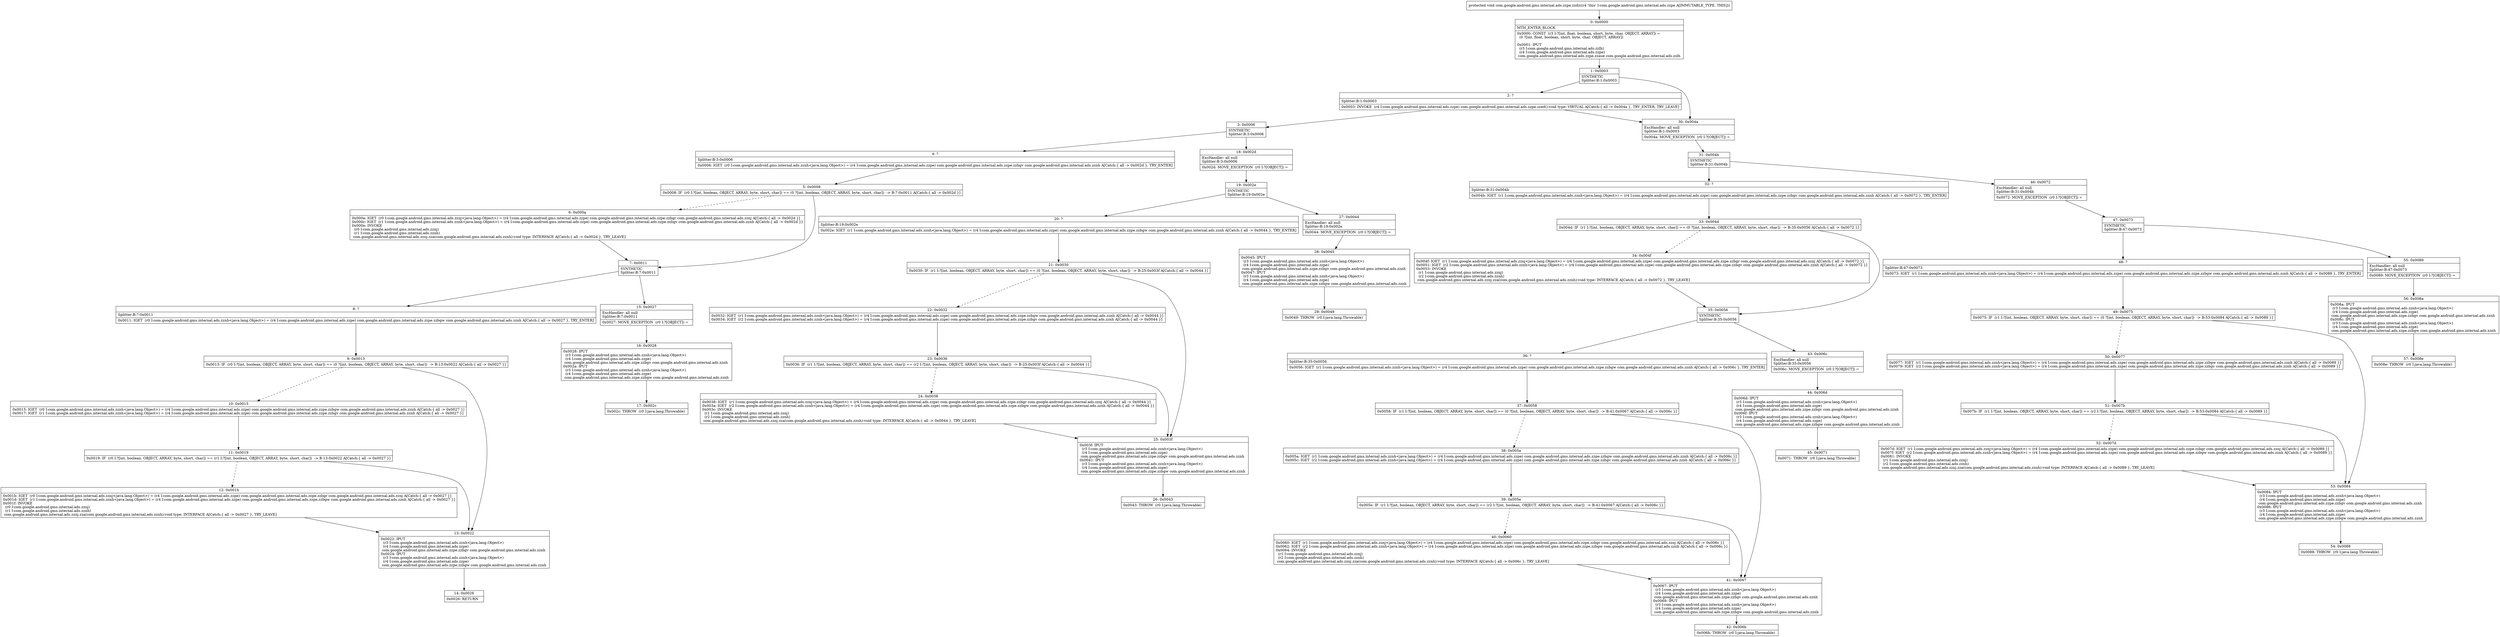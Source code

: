 digraph "CFG forcom.google.android.gms.internal.ads.zzpe.zzdz()V" {
Node_0 [shape=record,label="{0\:\ 0x0000|MTH_ENTER_BLOCK\l|0x0000: CONST  (r3 I:?[int, float, boolean, short, byte, char, OBJECT, ARRAY]) = \l  (0 ?[int, float, boolean, short, byte, char, OBJECT, ARRAY])\l \l0x0001: IPUT  \l  (r3 I:com.google.android.gms.internal.ads.zzlh)\l  (r4 I:com.google.android.gms.internal.ads.zzpe)\l com.google.android.gms.internal.ads.zzpe.zzaue com.google.android.gms.internal.ads.zzlh \l}"];
Node_1 [shape=record,label="{1\:\ 0x0003|SYNTHETIC\lSplitter:B:1:0x0003\l}"];
Node_2 [shape=record,label="{2\:\ ?|Splitter:B:1:0x0003\l|0x0003: INVOKE  (r4 I:com.google.android.gms.internal.ads.zzpe) com.google.android.gms.internal.ads.zzpe.zzed():void type: VIRTUAL A[Catch:\{ all \-\> 0x004a \}, TRY_ENTER, TRY_LEAVE]\l}"];
Node_3 [shape=record,label="{3\:\ 0x0006|SYNTHETIC\lSplitter:B:3:0x0006\l}"];
Node_4 [shape=record,label="{4\:\ ?|Splitter:B:3:0x0006\l|0x0006: IGET  (r0 I:com.google.android.gms.internal.ads.zznh\<java.lang.Object\>) = (r4 I:com.google.android.gms.internal.ads.zzpe) com.google.android.gms.internal.ads.zzpe.zzbgv com.google.android.gms.internal.ads.zznh A[Catch:\{ all \-\> 0x002d \}, TRY_ENTER]\l}"];
Node_5 [shape=record,label="{5\:\ 0x0008|0x0008: IF  (r0 I:?[int, boolean, OBJECT, ARRAY, byte, short, char]) == (0 ?[int, boolean, OBJECT, ARRAY, byte, short, char])  \-\> B:7:0x0011 A[Catch:\{ all \-\> 0x002d \}]\l}"];
Node_6 [shape=record,label="{6\:\ 0x000a|0x000a: IGET  (r0 I:com.google.android.gms.internal.ads.zznj\<java.lang.Object\>) = (r4 I:com.google.android.gms.internal.ads.zzpe) com.google.android.gms.internal.ads.zzpe.zzbgr com.google.android.gms.internal.ads.zznj A[Catch:\{ all \-\> 0x002d \}]\l0x000c: IGET  (r1 I:com.google.android.gms.internal.ads.zznh\<java.lang.Object\>) = (r4 I:com.google.android.gms.internal.ads.zzpe) com.google.android.gms.internal.ads.zzpe.zzbgv com.google.android.gms.internal.ads.zznh A[Catch:\{ all \-\> 0x002d \}]\l0x000e: INVOKE  \l  (r0 I:com.google.android.gms.internal.ads.zznj)\l  (r1 I:com.google.android.gms.internal.ads.zznh)\l com.google.android.gms.internal.ads.zznj.zza(com.google.android.gms.internal.ads.zznh):void type: INTERFACE A[Catch:\{ all \-\> 0x002d \}, TRY_LEAVE]\l}"];
Node_7 [shape=record,label="{7\:\ 0x0011|SYNTHETIC\lSplitter:B:7:0x0011\l}"];
Node_8 [shape=record,label="{8\:\ ?|Splitter:B:7:0x0011\l|0x0011: IGET  (r0 I:com.google.android.gms.internal.ads.zznh\<java.lang.Object\>) = (r4 I:com.google.android.gms.internal.ads.zzpe) com.google.android.gms.internal.ads.zzpe.zzbgw com.google.android.gms.internal.ads.zznh A[Catch:\{ all \-\> 0x0027 \}, TRY_ENTER]\l}"];
Node_9 [shape=record,label="{9\:\ 0x0013|0x0013: IF  (r0 I:?[int, boolean, OBJECT, ARRAY, byte, short, char]) == (0 ?[int, boolean, OBJECT, ARRAY, byte, short, char])  \-\> B:13:0x0022 A[Catch:\{ all \-\> 0x0027 \}]\l}"];
Node_10 [shape=record,label="{10\:\ 0x0015|0x0015: IGET  (r0 I:com.google.android.gms.internal.ads.zznh\<java.lang.Object\>) = (r4 I:com.google.android.gms.internal.ads.zzpe) com.google.android.gms.internal.ads.zzpe.zzbgw com.google.android.gms.internal.ads.zznh A[Catch:\{ all \-\> 0x0027 \}]\l0x0017: IGET  (r1 I:com.google.android.gms.internal.ads.zznh\<java.lang.Object\>) = (r4 I:com.google.android.gms.internal.ads.zzpe) com.google.android.gms.internal.ads.zzpe.zzbgv com.google.android.gms.internal.ads.zznh A[Catch:\{ all \-\> 0x0027 \}]\l}"];
Node_11 [shape=record,label="{11\:\ 0x0019|0x0019: IF  (r0 I:?[int, boolean, OBJECT, ARRAY, byte, short, char]) == (r1 I:?[int, boolean, OBJECT, ARRAY, byte, short, char])  \-\> B:13:0x0022 A[Catch:\{ all \-\> 0x0027 \}]\l}"];
Node_12 [shape=record,label="{12\:\ 0x001b|0x001b: IGET  (r0 I:com.google.android.gms.internal.ads.zznj\<java.lang.Object\>) = (r4 I:com.google.android.gms.internal.ads.zzpe) com.google.android.gms.internal.ads.zzpe.zzbgr com.google.android.gms.internal.ads.zznj A[Catch:\{ all \-\> 0x0027 \}]\l0x001d: IGET  (r1 I:com.google.android.gms.internal.ads.zznh\<java.lang.Object\>) = (r4 I:com.google.android.gms.internal.ads.zzpe) com.google.android.gms.internal.ads.zzpe.zzbgw com.google.android.gms.internal.ads.zznh A[Catch:\{ all \-\> 0x0027 \}]\l0x001f: INVOKE  \l  (r0 I:com.google.android.gms.internal.ads.zznj)\l  (r1 I:com.google.android.gms.internal.ads.zznh)\l com.google.android.gms.internal.ads.zznj.zza(com.google.android.gms.internal.ads.zznh):void type: INTERFACE A[Catch:\{ all \-\> 0x0027 \}, TRY_LEAVE]\l}"];
Node_13 [shape=record,label="{13\:\ 0x0022|0x0022: IPUT  \l  (r3 I:com.google.android.gms.internal.ads.zznh\<java.lang.Object\>)\l  (r4 I:com.google.android.gms.internal.ads.zzpe)\l com.google.android.gms.internal.ads.zzpe.zzbgv com.google.android.gms.internal.ads.zznh \l0x0024: IPUT  \l  (r3 I:com.google.android.gms.internal.ads.zznh\<java.lang.Object\>)\l  (r4 I:com.google.android.gms.internal.ads.zzpe)\l com.google.android.gms.internal.ads.zzpe.zzbgw com.google.android.gms.internal.ads.zznh \l}"];
Node_14 [shape=record,label="{14\:\ 0x0026|0x0026: RETURN   \l}"];
Node_15 [shape=record,label="{15\:\ 0x0027|ExcHandler: all null\lSplitter:B:7:0x0011\l|0x0027: MOVE_EXCEPTION  (r0 I:?[OBJECT]) =  \l}"];
Node_16 [shape=record,label="{16\:\ 0x0028|0x0028: IPUT  \l  (r3 I:com.google.android.gms.internal.ads.zznh\<java.lang.Object\>)\l  (r4 I:com.google.android.gms.internal.ads.zzpe)\l com.google.android.gms.internal.ads.zzpe.zzbgv com.google.android.gms.internal.ads.zznh \l0x002a: IPUT  \l  (r3 I:com.google.android.gms.internal.ads.zznh\<java.lang.Object\>)\l  (r4 I:com.google.android.gms.internal.ads.zzpe)\l com.google.android.gms.internal.ads.zzpe.zzbgw com.google.android.gms.internal.ads.zznh \l}"];
Node_17 [shape=record,label="{17\:\ 0x002c|0x002c: THROW  (r0 I:java.lang.Throwable) \l}"];
Node_18 [shape=record,label="{18\:\ 0x002d|ExcHandler: all null\lSplitter:B:3:0x0006\l|0x002d: MOVE_EXCEPTION  (r0 I:?[OBJECT]) =  \l}"];
Node_19 [shape=record,label="{19\:\ 0x002e|SYNTHETIC\lSplitter:B:19:0x002e\l}"];
Node_20 [shape=record,label="{20\:\ ?|Splitter:B:19:0x002e\l|0x002e: IGET  (r1 I:com.google.android.gms.internal.ads.zznh\<java.lang.Object\>) = (r4 I:com.google.android.gms.internal.ads.zzpe) com.google.android.gms.internal.ads.zzpe.zzbgw com.google.android.gms.internal.ads.zznh A[Catch:\{ all \-\> 0x0044 \}, TRY_ENTER]\l}"];
Node_21 [shape=record,label="{21\:\ 0x0030|0x0030: IF  (r1 I:?[int, boolean, OBJECT, ARRAY, byte, short, char]) == (0 ?[int, boolean, OBJECT, ARRAY, byte, short, char])  \-\> B:25:0x003f A[Catch:\{ all \-\> 0x0044 \}]\l}"];
Node_22 [shape=record,label="{22\:\ 0x0032|0x0032: IGET  (r1 I:com.google.android.gms.internal.ads.zznh\<java.lang.Object\>) = (r4 I:com.google.android.gms.internal.ads.zzpe) com.google.android.gms.internal.ads.zzpe.zzbgw com.google.android.gms.internal.ads.zznh A[Catch:\{ all \-\> 0x0044 \}]\l0x0034: IGET  (r2 I:com.google.android.gms.internal.ads.zznh\<java.lang.Object\>) = (r4 I:com.google.android.gms.internal.ads.zzpe) com.google.android.gms.internal.ads.zzpe.zzbgv com.google.android.gms.internal.ads.zznh A[Catch:\{ all \-\> 0x0044 \}]\l}"];
Node_23 [shape=record,label="{23\:\ 0x0036|0x0036: IF  (r1 I:?[int, boolean, OBJECT, ARRAY, byte, short, char]) == (r2 I:?[int, boolean, OBJECT, ARRAY, byte, short, char])  \-\> B:25:0x003f A[Catch:\{ all \-\> 0x0044 \}]\l}"];
Node_24 [shape=record,label="{24\:\ 0x0038|0x0038: IGET  (r1 I:com.google.android.gms.internal.ads.zznj\<java.lang.Object\>) = (r4 I:com.google.android.gms.internal.ads.zzpe) com.google.android.gms.internal.ads.zzpe.zzbgr com.google.android.gms.internal.ads.zznj A[Catch:\{ all \-\> 0x0044 \}]\l0x003a: IGET  (r2 I:com.google.android.gms.internal.ads.zznh\<java.lang.Object\>) = (r4 I:com.google.android.gms.internal.ads.zzpe) com.google.android.gms.internal.ads.zzpe.zzbgw com.google.android.gms.internal.ads.zznh A[Catch:\{ all \-\> 0x0044 \}]\l0x003c: INVOKE  \l  (r1 I:com.google.android.gms.internal.ads.zznj)\l  (r2 I:com.google.android.gms.internal.ads.zznh)\l com.google.android.gms.internal.ads.zznj.zza(com.google.android.gms.internal.ads.zznh):void type: INTERFACE A[Catch:\{ all \-\> 0x0044 \}, TRY_LEAVE]\l}"];
Node_25 [shape=record,label="{25\:\ 0x003f|0x003f: IPUT  \l  (r3 I:com.google.android.gms.internal.ads.zznh\<java.lang.Object\>)\l  (r4 I:com.google.android.gms.internal.ads.zzpe)\l com.google.android.gms.internal.ads.zzpe.zzbgv com.google.android.gms.internal.ads.zznh \l0x0041: IPUT  \l  (r3 I:com.google.android.gms.internal.ads.zznh\<java.lang.Object\>)\l  (r4 I:com.google.android.gms.internal.ads.zzpe)\l com.google.android.gms.internal.ads.zzpe.zzbgw com.google.android.gms.internal.ads.zznh \l}"];
Node_26 [shape=record,label="{26\:\ 0x0043|0x0043: THROW  (r0 I:java.lang.Throwable) \l}"];
Node_27 [shape=record,label="{27\:\ 0x0044|ExcHandler: all null\lSplitter:B:19:0x002e\l|0x0044: MOVE_EXCEPTION  (r0 I:?[OBJECT]) =  \l}"];
Node_28 [shape=record,label="{28\:\ 0x0045|0x0045: IPUT  \l  (r3 I:com.google.android.gms.internal.ads.zznh\<java.lang.Object\>)\l  (r4 I:com.google.android.gms.internal.ads.zzpe)\l com.google.android.gms.internal.ads.zzpe.zzbgv com.google.android.gms.internal.ads.zznh \l0x0047: IPUT  \l  (r3 I:com.google.android.gms.internal.ads.zznh\<java.lang.Object\>)\l  (r4 I:com.google.android.gms.internal.ads.zzpe)\l com.google.android.gms.internal.ads.zzpe.zzbgw com.google.android.gms.internal.ads.zznh \l}"];
Node_29 [shape=record,label="{29\:\ 0x0049|0x0049: THROW  (r0 I:java.lang.Throwable) \l}"];
Node_30 [shape=record,label="{30\:\ 0x004a|ExcHandler: all null\lSplitter:B:1:0x0003\l|0x004a: MOVE_EXCEPTION  (r0 I:?[OBJECT]) =  \l}"];
Node_31 [shape=record,label="{31\:\ 0x004b|SYNTHETIC\lSplitter:B:31:0x004b\l}"];
Node_32 [shape=record,label="{32\:\ ?|Splitter:B:31:0x004b\l|0x004b: IGET  (r1 I:com.google.android.gms.internal.ads.zznh\<java.lang.Object\>) = (r4 I:com.google.android.gms.internal.ads.zzpe) com.google.android.gms.internal.ads.zzpe.zzbgv com.google.android.gms.internal.ads.zznh A[Catch:\{ all \-\> 0x0072 \}, TRY_ENTER]\l}"];
Node_33 [shape=record,label="{33\:\ 0x004d|0x004d: IF  (r1 I:?[int, boolean, OBJECT, ARRAY, byte, short, char]) == (0 ?[int, boolean, OBJECT, ARRAY, byte, short, char])  \-\> B:35:0x0056 A[Catch:\{ all \-\> 0x0072 \}]\l}"];
Node_34 [shape=record,label="{34\:\ 0x004f|0x004f: IGET  (r1 I:com.google.android.gms.internal.ads.zznj\<java.lang.Object\>) = (r4 I:com.google.android.gms.internal.ads.zzpe) com.google.android.gms.internal.ads.zzpe.zzbgr com.google.android.gms.internal.ads.zznj A[Catch:\{ all \-\> 0x0072 \}]\l0x0051: IGET  (r2 I:com.google.android.gms.internal.ads.zznh\<java.lang.Object\>) = (r4 I:com.google.android.gms.internal.ads.zzpe) com.google.android.gms.internal.ads.zzpe.zzbgv com.google.android.gms.internal.ads.zznh A[Catch:\{ all \-\> 0x0072 \}]\l0x0053: INVOKE  \l  (r1 I:com.google.android.gms.internal.ads.zznj)\l  (r2 I:com.google.android.gms.internal.ads.zznh)\l com.google.android.gms.internal.ads.zznj.zza(com.google.android.gms.internal.ads.zznh):void type: INTERFACE A[Catch:\{ all \-\> 0x0072 \}, TRY_LEAVE]\l}"];
Node_35 [shape=record,label="{35\:\ 0x0056|SYNTHETIC\lSplitter:B:35:0x0056\l}"];
Node_36 [shape=record,label="{36\:\ ?|Splitter:B:35:0x0056\l|0x0056: IGET  (r1 I:com.google.android.gms.internal.ads.zznh\<java.lang.Object\>) = (r4 I:com.google.android.gms.internal.ads.zzpe) com.google.android.gms.internal.ads.zzpe.zzbgw com.google.android.gms.internal.ads.zznh A[Catch:\{ all \-\> 0x006c \}, TRY_ENTER]\l}"];
Node_37 [shape=record,label="{37\:\ 0x0058|0x0058: IF  (r1 I:?[int, boolean, OBJECT, ARRAY, byte, short, char]) == (0 ?[int, boolean, OBJECT, ARRAY, byte, short, char])  \-\> B:41:0x0067 A[Catch:\{ all \-\> 0x006c \}]\l}"];
Node_38 [shape=record,label="{38\:\ 0x005a|0x005a: IGET  (r1 I:com.google.android.gms.internal.ads.zznh\<java.lang.Object\>) = (r4 I:com.google.android.gms.internal.ads.zzpe) com.google.android.gms.internal.ads.zzpe.zzbgw com.google.android.gms.internal.ads.zznh A[Catch:\{ all \-\> 0x006c \}]\l0x005c: IGET  (r2 I:com.google.android.gms.internal.ads.zznh\<java.lang.Object\>) = (r4 I:com.google.android.gms.internal.ads.zzpe) com.google.android.gms.internal.ads.zzpe.zzbgv com.google.android.gms.internal.ads.zznh A[Catch:\{ all \-\> 0x006c \}]\l}"];
Node_39 [shape=record,label="{39\:\ 0x005e|0x005e: IF  (r1 I:?[int, boolean, OBJECT, ARRAY, byte, short, char]) == (r2 I:?[int, boolean, OBJECT, ARRAY, byte, short, char])  \-\> B:41:0x0067 A[Catch:\{ all \-\> 0x006c \}]\l}"];
Node_40 [shape=record,label="{40\:\ 0x0060|0x0060: IGET  (r1 I:com.google.android.gms.internal.ads.zznj\<java.lang.Object\>) = (r4 I:com.google.android.gms.internal.ads.zzpe) com.google.android.gms.internal.ads.zzpe.zzbgr com.google.android.gms.internal.ads.zznj A[Catch:\{ all \-\> 0x006c \}]\l0x0062: IGET  (r2 I:com.google.android.gms.internal.ads.zznh\<java.lang.Object\>) = (r4 I:com.google.android.gms.internal.ads.zzpe) com.google.android.gms.internal.ads.zzpe.zzbgw com.google.android.gms.internal.ads.zznh A[Catch:\{ all \-\> 0x006c \}]\l0x0064: INVOKE  \l  (r1 I:com.google.android.gms.internal.ads.zznj)\l  (r2 I:com.google.android.gms.internal.ads.zznh)\l com.google.android.gms.internal.ads.zznj.zza(com.google.android.gms.internal.ads.zznh):void type: INTERFACE A[Catch:\{ all \-\> 0x006c \}, TRY_LEAVE]\l}"];
Node_41 [shape=record,label="{41\:\ 0x0067|0x0067: IPUT  \l  (r3 I:com.google.android.gms.internal.ads.zznh\<java.lang.Object\>)\l  (r4 I:com.google.android.gms.internal.ads.zzpe)\l com.google.android.gms.internal.ads.zzpe.zzbgv com.google.android.gms.internal.ads.zznh \l0x0069: IPUT  \l  (r3 I:com.google.android.gms.internal.ads.zznh\<java.lang.Object\>)\l  (r4 I:com.google.android.gms.internal.ads.zzpe)\l com.google.android.gms.internal.ads.zzpe.zzbgw com.google.android.gms.internal.ads.zznh \l}"];
Node_42 [shape=record,label="{42\:\ 0x006b|0x006b: THROW  (r0 I:java.lang.Throwable) \l}"];
Node_43 [shape=record,label="{43\:\ 0x006c|ExcHandler: all null\lSplitter:B:35:0x0056\l|0x006c: MOVE_EXCEPTION  (r0 I:?[OBJECT]) =  \l}"];
Node_44 [shape=record,label="{44\:\ 0x006d|0x006d: IPUT  \l  (r3 I:com.google.android.gms.internal.ads.zznh\<java.lang.Object\>)\l  (r4 I:com.google.android.gms.internal.ads.zzpe)\l com.google.android.gms.internal.ads.zzpe.zzbgv com.google.android.gms.internal.ads.zznh \l0x006f: IPUT  \l  (r3 I:com.google.android.gms.internal.ads.zznh\<java.lang.Object\>)\l  (r4 I:com.google.android.gms.internal.ads.zzpe)\l com.google.android.gms.internal.ads.zzpe.zzbgw com.google.android.gms.internal.ads.zznh \l}"];
Node_45 [shape=record,label="{45\:\ 0x0071|0x0071: THROW  (r0 I:java.lang.Throwable) \l}"];
Node_46 [shape=record,label="{46\:\ 0x0072|ExcHandler: all null\lSplitter:B:31:0x004b\l|0x0072: MOVE_EXCEPTION  (r0 I:?[OBJECT]) =  \l}"];
Node_47 [shape=record,label="{47\:\ 0x0073|SYNTHETIC\lSplitter:B:47:0x0073\l}"];
Node_48 [shape=record,label="{48\:\ ?|Splitter:B:47:0x0073\l|0x0073: IGET  (r1 I:com.google.android.gms.internal.ads.zznh\<java.lang.Object\>) = (r4 I:com.google.android.gms.internal.ads.zzpe) com.google.android.gms.internal.ads.zzpe.zzbgw com.google.android.gms.internal.ads.zznh A[Catch:\{ all \-\> 0x0089 \}, TRY_ENTER]\l}"];
Node_49 [shape=record,label="{49\:\ 0x0075|0x0075: IF  (r1 I:?[int, boolean, OBJECT, ARRAY, byte, short, char]) == (0 ?[int, boolean, OBJECT, ARRAY, byte, short, char])  \-\> B:53:0x0084 A[Catch:\{ all \-\> 0x0089 \}]\l}"];
Node_50 [shape=record,label="{50\:\ 0x0077|0x0077: IGET  (r1 I:com.google.android.gms.internal.ads.zznh\<java.lang.Object\>) = (r4 I:com.google.android.gms.internal.ads.zzpe) com.google.android.gms.internal.ads.zzpe.zzbgw com.google.android.gms.internal.ads.zznh A[Catch:\{ all \-\> 0x0089 \}]\l0x0079: IGET  (r2 I:com.google.android.gms.internal.ads.zznh\<java.lang.Object\>) = (r4 I:com.google.android.gms.internal.ads.zzpe) com.google.android.gms.internal.ads.zzpe.zzbgv com.google.android.gms.internal.ads.zznh A[Catch:\{ all \-\> 0x0089 \}]\l}"];
Node_51 [shape=record,label="{51\:\ 0x007b|0x007b: IF  (r1 I:?[int, boolean, OBJECT, ARRAY, byte, short, char]) == (r2 I:?[int, boolean, OBJECT, ARRAY, byte, short, char])  \-\> B:53:0x0084 A[Catch:\{ all \-\> 0x0089 \}]\l}"];
Node_52 [shape=record,label="{52\:\ 0x007d|0x007d: IGET  (r1 I:com.google.android.gms.internal.ads.zznj\<java.lang.Object\>) = (r4 I:com.google.android.gms.internal.ads.zzpe) com.google.android.gms.internal.ads.zzpe.zzbgr com.google.android.gms.internal.ads.zznj A[Catch:\{ all \-\> 0x0089 \}]\l0x007f: IGET  (r2 I:com.google.android.gms.internal.ads.zznh\<java.lang.Object\>) = (r4 I:com.google.android.gms.internal.ads.zzpe) com.google.android.gms.internal.ads.zzpe.zzbgw com.google.android.gms.internal.ads.zznh A[Catch:\{ all \-\> 0x0089 \}]\l0x0081: INVOKE  \l  (r1 I:com.google.android.gms.internal.ads.zznj)\l  (r2 I:com.google.android.gms.internal.ads.zznh)\l com.google.android.gms.internal.ads.zznj.zza(com.google.android.gms.internal.ads.zznh):void type: INTERFACE A[Catch:\{ all \-\> 0x0089 \}, TRY_LEAVE]\l}"];
Node_53 [shape=record,label="{53\:\ 0x0084|0x0084: IPUT  \l  (r3 I:com.google.android.gms.internal.ads.zznh\<java.lang.Object\>)\l  (r4 I:com.google.android.gms.internal.ads.zzpe)\l com.google.android.gms.internal.ads.zzpe.zzbgv com.google.android.gms.internal.ads.zznh \l0x0086: IPUT  \l  (r3 I:com.google.android.gms.internal.ads.zznh\<java.lang.Object\>)\l  (r4 I:com.google.android.gms.internal.ads.zzpe)\l com.google.android.gms.internal.ads.zzpe.zzbgw com.google.android.gms.internal.ads.zznh \l}"];
Node_54 [shape=record,label="{54\:\ 0x0088|0x0088: THROW  (r0 I:java.lang.Throwable) \l}"];
Node_55 [shape=record,label="{55\:\ 0x0089|ExcHandler: all null\lSplitter:B:47:0x0073\l|0x0089: MOVE_EXCEPTION  (r0 I:?[OBJECT]) =  \l}"];
Node_56 [shape=record,label="{56\:\ 0x008a|0x008a: IPUT  \l  (r3 I:com.google.android.gms.internal.ads.zznh\<java.lang.Object\>)\l  (r4 I:com.google.android.gms.internal.ads.zzpe)\l com.google.android.gms.internal.ads.zzpe.zzbgv com.google.android.gms.internal.ads.zznh \l0x008c: IPUT  \l  (r3 I:com.google.android.gms.internal.ads.zznh\<java.lang.Object\>)\l  (r4 I:com.google.android.gms.internal.ads.zzpe)\l com.google.android.gms.internal.ads.zzpe.zzbgw com.google.android.gms.internal.ads.zznh \l}"];
Node_57 [shape=record,label="{57\:\ 0x008e|0x008e: THROW  (r0 I:java.lang.Throwable) \l}"];
MethodNode[shape=record,label="{protected void com.google.android.gms.internal.ads.zzpe.zzdz((r4 'this' I:com.google.android.gms.internal.ads.zzpe A[IMMUTABLE_TYPE, THIS])) }"];
MethodNode -> Node_0;
Node_0 -> Node_1;
Node_1 -> Node_2;
Node_1 -> Node_30;
Node_2 -> Node_3;
Node_2 -> Node_30;
Node_3 -> Node_4;
Node_3 -> Node_18;
Node_4 -> Node_5;
Node_5 -> Node_6[style=dashed];
Node_5 -> Node_7;
Node_6 -> Node_7;
Node_7 -> Node_8;
Node_7 -> Node_15;
Node_8 -> Node_9;
Node_9 -> Node_10[style=dashed];
Node_9 -> Node_13;
Node_10 -> Node_11;
Node_11 -> Node_12[style=dashed];
Node_11 -> Node_13;
Node_12 -> Node_13;
Node_13 -> Node_14;
Node_15 -> Node_16;
Node_16 -> Node_17;
Node_18 -> Node_19;
Node_19 -> Node_20;
Node_19 -> Node_27;
Node_20 -> Node_21;
Node_21 -> Node_22[style=dashed];
Node_21 -> Node_25;
Node_22 -> Node_23;
Node_23 -> Node_24[style=dashed];
Node_23 -> Node_25;
Node_24 -> Node_25;
Node_25 -> Node_26;
Node_27 -> Node_28;
Node_28 -> Node_29;
Node_30 -> Node_31;
Node_31 -> Node_32;
Node_31 -> Node_46;
Node_32 -> Node_33;
Node_33 -> Node_34[style=dashed];
Node_33 -> Node_35;
Node_34 -> Node_35;
Node_35 -> Node_36;
Node_35 -> Node_43;
Node_36 -> Node_37;
Node_37 -> Node_38[style=dashed];
Node_37 -> Node_41;
Node_38 -> Node_39;
Node_39 -> Node_40[style=dashed];
Node_39 -> Node_41;
Node_40 -> Node_41;
Node_41 -> Node_42;
Node_43 -> Node_44;
Node_44 -> Node_45;
Node_46 -> Node_47;
Node_47 -> Node_48;
Node_47 -> Node_55;
Node_48 -> Node_49;
Node_49 -> Node_50[style=dashed];
Node_49 -> Node_53;
Node_50 -> Node_51;
Node_51 -> Node_52[style=dashed];
Node_51 -> Node_53;
Node_52 -> Node_53;
Node_53 -> Node_54;
Node_55 -> Node_56;
Node_56 -> Node_57;
}

